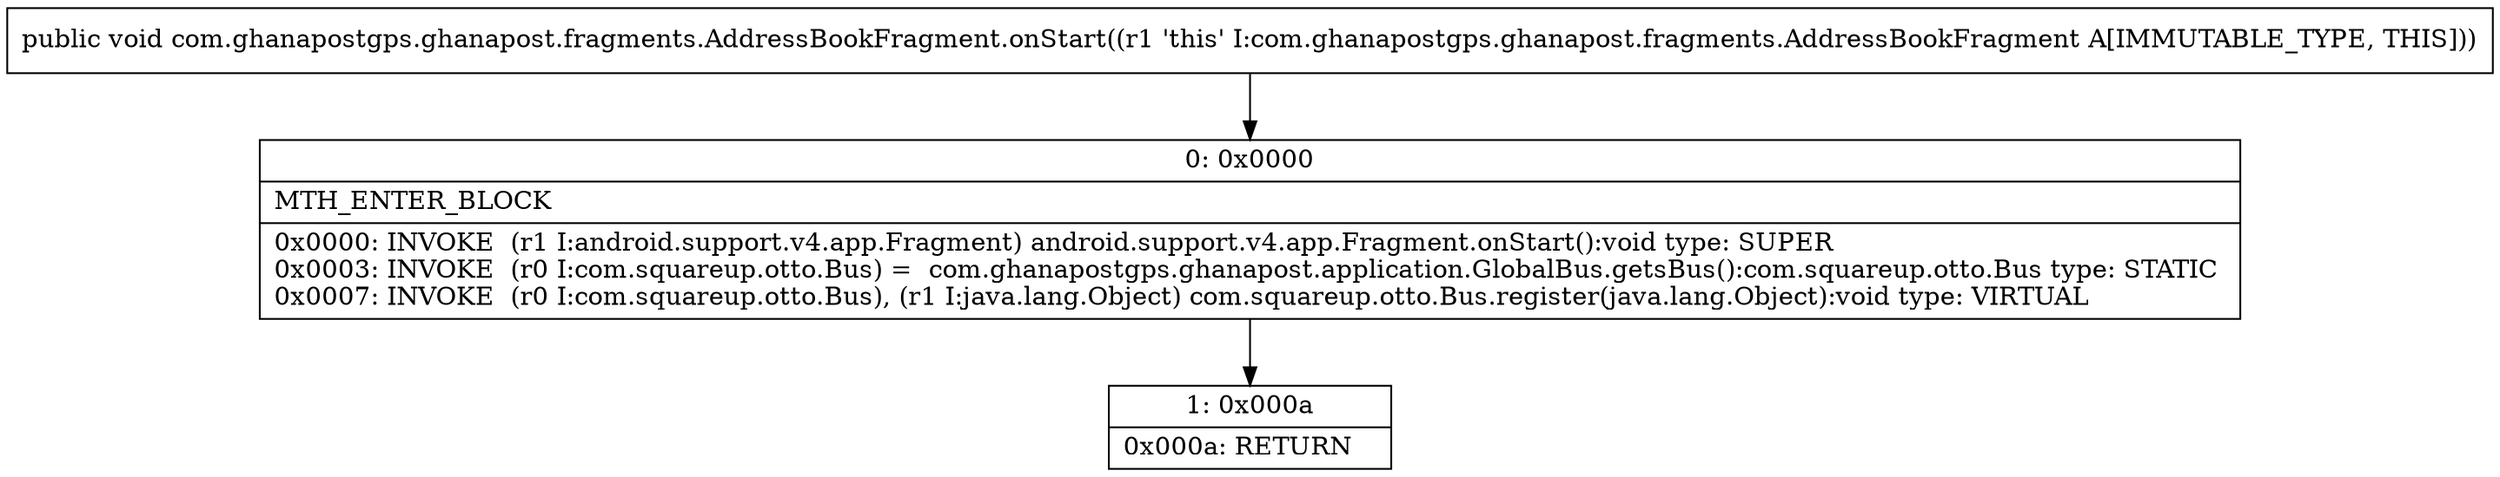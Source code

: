 digraph "CFG forcom.ghanapostgps.ghanapost.fragments.AddressBookFragment.onStart()V" {
Node_0 [shape=record,label="{0\:\ 0x0000|MTH_ENTER_BLOCK\l|0x0000: INVOKE  (r1 I:android.support.v4.app.Fragment) android.support.v4.app.Fragment.onStart():void type: SUPER \l0x0003: INVOKE  (r0 I:com.squareup.otto.Bus) =  com.ghanapostgps.ghanapost.application.GlobalBus.getsBus():com.squareup.otto.Bus type: STATIC \l0x0007: INVOKE  (r0 I:com.squareup.otto.Bus), (r1 I:java.lang.Object) com.squareup.otto.Bus.register(java.lang.Object):void type: VIRTUAL \l}"];
Node_1 [shape=record,label="{1\:\ 0x000a|0x000a: RETURN   \l}"];
MethodNode[shape=record,label="{public void com.ghanapostgps.ghanapost.fragments.AddressBookFragment.onStart((r1 'this' I:com.ghanapostgps.ghanapost.fragments.AddressBookFragment A[IMMUTABLE_TYPE, THIS])) }"];
MethodNode -> Node_0;
Node_0 -> Node_1;
}

